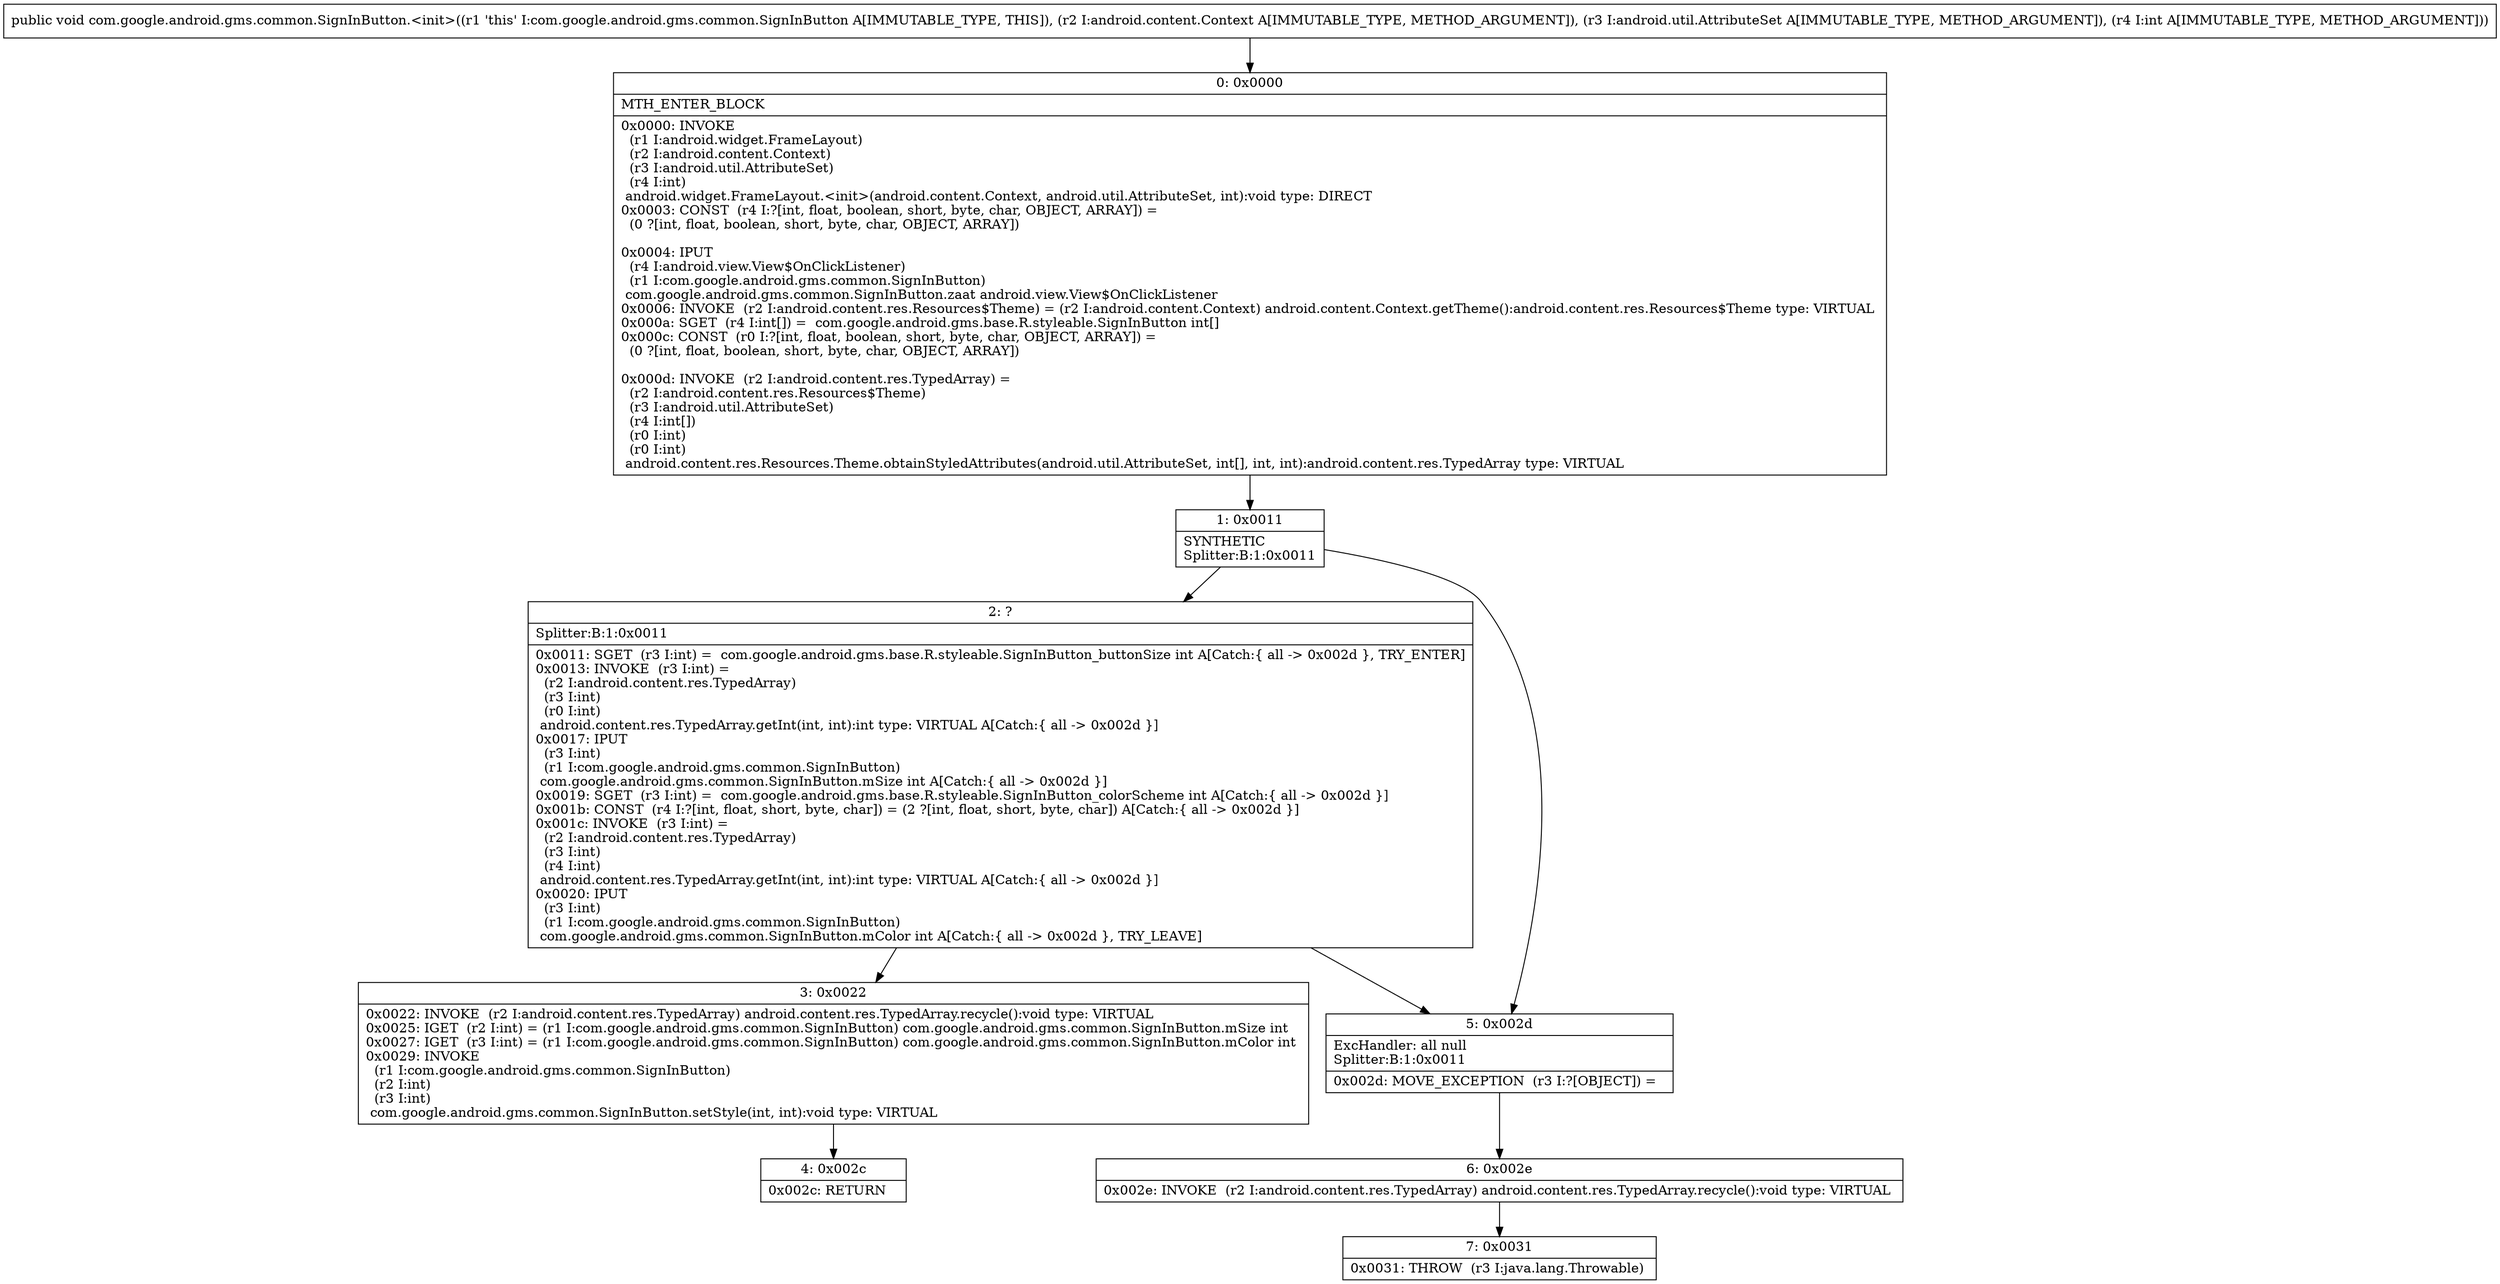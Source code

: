 digraph "CFG forcom.google.android.gms.common.SignInButton.\<init\>(Landroid\/content\/Context;Landroid\/util\/AttributeSet;I)V" {
Node_0 [shape=record,label="{0\:\ 0x0000|MTH_ENTER_BLOCK\l|0x0000: INVOKE  \l  (r1 I:android.widget.FrameLayout)\l  (r2 I:android.content.Context)\l  (r3 I:android.util.AttributeSet)\l  (r4 I:int)\l android.widget.FrameLayout.\<init\>(android.content.Context, android.util.AttributeSet, int):void type: DIRECT \l0x0003: CONST  (r4 I:?[int, float, boolean, short, byte, char, OBJECT, ARRAY]) = \l  (0 ?[int, float, boolean, short, byte, char, OBJECT, ARRAY])\l \l0x0004: IPUT  \l  (r4 I:android.view.View$OnClickListener)\l  (r1 I:com.google.android.gms.common.SignInButton)\l com.google.android.gms.common.SignInButton.zaat android.view.View$OnClickListener \l0x0006: INVOKE  (r2 I:android.content.res.Resources$Theme) = (r2 I:android.content.Context) android.content.Context.getTheme():android.content.res.Resources$Theme type: VIRTUAL \l0x000a: SGET  (r4 I:int[]) =  com.google.android.gms.base.R.styleable.SignInButton int[] \l0x000c: CONST  (r0 I:?[int, float, boolean, short, byte, char, OBJECT, ARRAY]) = \l  (0 ?[int, float, boolean, short, byte, char, OBJECT, ARRAY])\l \l0x000d: INVOKE  (r2 I:android.content.res.TypedArray) = \l  (r2 I:android.content.res.Resources$Theme)\l  (r3 I:android.util.AttributeSet)\l  (r4 I:int[])\l  (r0 I:int)\l  (r0 I:int)\l android.content.res.Resources.Theme.obtainStyledAttributes(android.util.AttributeSet, int[], int, int):android.content.res.TypedArray type: VIRTUAL \l}"];
Node_1 [shape=record,label="{1\:\ 0x0011|SYNTHETIC\lSplitter:B:1:0x0011\l}"];
Node_2 [shape=record,label="{2\:\ ?|Splitter:B:1:0x0011\l|0x0011: SGET  (r3 I:int) =  com.google.android.gms.base.R.styleable.SignInButton_buttonSize int A[Catch:\{ all \-\> 0x002d \}, TRY_ENTER]\l0x0013: INVOKE  (r3 I:int) = \l  (r2 I:android.content.res.TypedArray)\l  (r3 I:int)\l  (r0 I:int)\l android.content.res.TypedArray.getInt(int, int):int type: VIRTUAL A[Catch:\{ all \-\> 0x002d \}]\l0x0017: IPUT  \l  (r3 I:int)\l  (r1 I:com.google.android.gms.common.SignInButton)\l com.google.android.gms.common.SignInButton.mSize int A[Catch:\{ all \-\> 0x002d \}]\l0x0019: SGET  (r3 I:int) =  com.google.android.gms.base.R.styleable.SignInButton_colorScheme int A[Catch:\{ all \-\> 0x002d \}]\l0x001b: CONST  (r4 I:?[int, float, short, byte, char]) = (2 ?[int, float, short, byte, char]) A[Catch:\{ all \-\> 0x002d \}]\l0x001c: INVOKE  (r3 I:int) = \l  (r2 I:android.content.res.TypedArray)\l  (r3 I:int)\l  (r4 I:int)\l android.content.res.TypedArray.getInt(int, int):int type: VIRTUAL A[Catch:\{ all \-\> 0x002d \}]\l0x0020: IPUT  \l  (r3 I:int)\l  (r1 I:com.google.android.gms.common.SignInButton)\l com.google.android.gms.common.SignInButton.mColor int A[Catch:\{ all \-\> 0x002d \}, TRY_LEAVE]\l}"];
Node_3 [shape=record,label="{3\:\ 0x0022|0x0022: INVOKE  (r2 I:android.content.res.TypedArray) android.content.res.TypedArray.recycle():void type: VIRTUAL \l0x0025: IGET  (r2 I:int) = (r1 I:com.google.android.gms.common.SignInButton) com.google.android.gms.common.SignInButton.mSize int \l0x0027: IGET  (r3 I:int) = (r1 I:com.google.android.gms.common.SignInButton) com.google.android.gms.common.SignInButton.mColor int \l0x0029: INVOKE  \l  (r1 I:com.google.android.gms.common.SignInButton)\l  (r2 I:int)\l  (r3 I:int)\l com.google.android.gms.common.SignInButton.setStyle(int, int):void type: VIRTUAL \l}"];
Node_4 [shape=record,label="{4\:\ 0x002c|0x002c: RETURN   \l}"];
Node_5 [shape=record,label="{5\:\ 0x002d|ExcHandler: all null\lSplitter:B:1:0x0011\l|0x002d: MOVE_EXCEPTION  (r3 I:?[OBJECT]) =  \l}"];
Node_6 [shape=record,label="{6\:\ 0x002e|0x002e: INVOKE  (r2 I:android.content.res.TypedArray) android.content.res.TypedArray.recycle():void type: VIRTUAL \l}"];
Node_7 [shape=record,label="{7\:\ 0x0031|0x0031: THROW  (r3 I:java.lang.Throwable) \l}"];
MethodNode[shape=record,label="{public void com.google.android.gms.common.SignInButton.\<init\>((r1 'this' I:com.google.android.gms.common.SignInButton A[IMMUTABLE_TYPE, THIS]), (r2 I:android.content.Context A[IMMUTABLE_TYPE, METHOD_ARGUMENT]), (r3 I:android.util.AttributeSet A[IMMUTABLE_TYPE, METHOD_ARGUMENT]), (r4 I:int A[IMMUTABLE_TYPE, METHOD_ARGUMENT])) }"];
MethodNode -> Node_0;
Node_0 -> Node_1;
Node_1 -> Node_2;
Node_1 -> Node_5;
Node_2 -> Node_3;
Node_2 -> Node_5;
Node_3 -> Node_4;
Node_5 -> Node_6;
Node_6 -> Node_7;
}

